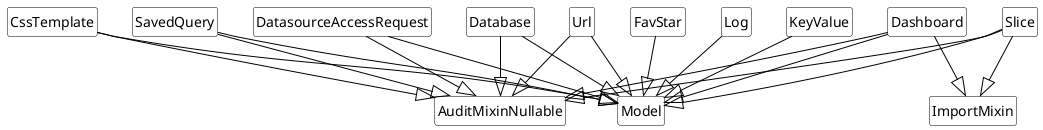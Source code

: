 @startuml

skinparam classBackgroundColor White
skinparam classArrowColor Black
skinparam classBorderColor Black
skinparam stereotypeCBackgroundColor Gray

hide circle
hide members

Model <|-u- Dashboard
Model <|-u- Slice
Model <|-u- Database
Model <|-u- DatasourceAccessRequest
Model <|-u- SavedQuery
Model <|-u- CssTemplate
Model <|-u- Url
Model <|-u- KeyValue
Model <|-u- Log
Model <|-u- FavStar

AuditMixinNullable <|-u- Dashboard
AuditMixinNullable <|-u- Slice
AuditMixinNullable <|-u- Database
AuditMixinNullable <|-u- DatasourceAccessRequest
AuditMixinNullable <|-u- SavedQuery
AuditMixinNullable <|-u- CssTemplate
AuditMixinNullable <|-u- Url

ImportMixin <|-u- Dashboard
ImportMixin <|-u- Slice

@enduml